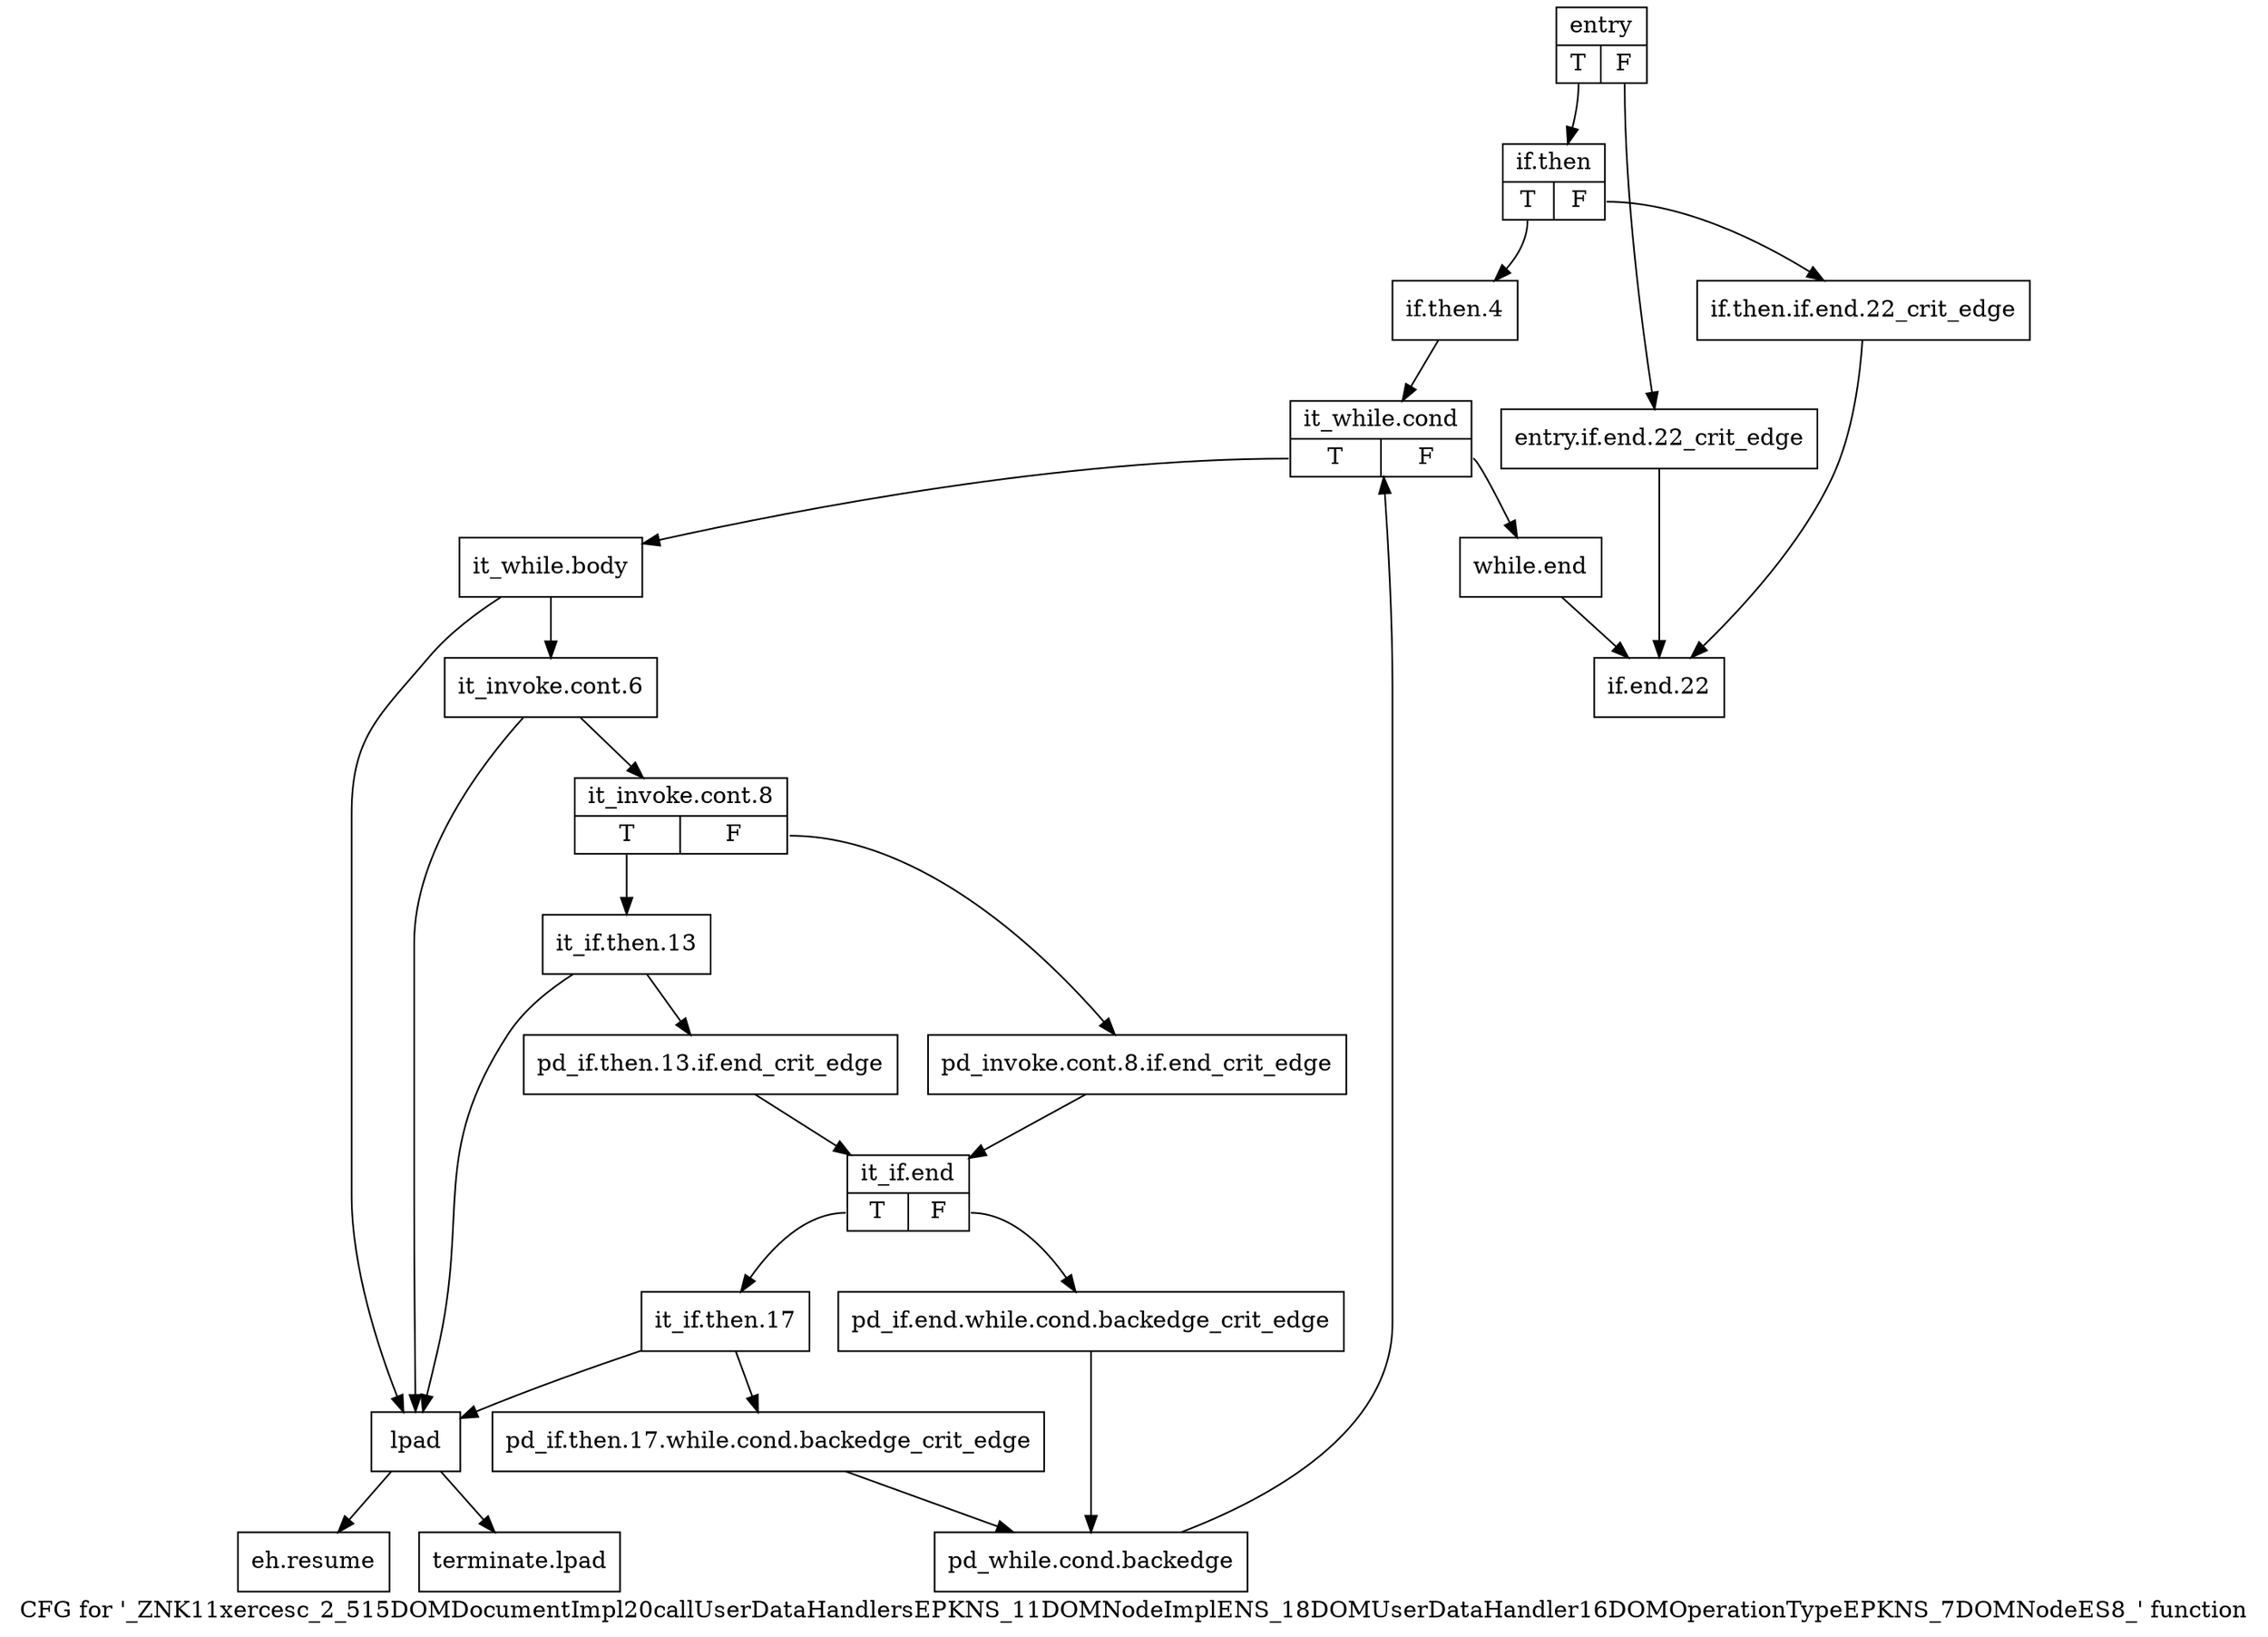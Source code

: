digraph "CFG for '_ZNK11xercesc_2_515DOMDocumentImpl20callUserDataHandlersEPKNS_11DOMNodeImplENS_18DOMUserDataHandler16DOMOperationTypeEPKNS_7DOMNodeES8_' function" {
	label="CFG for '_ZNK11xercesc_2_515DOMDocumentImpl20callUserDataHandlersEPKNS_11DOMNodeImplENS_18DOMUserDataHandler16DOMOperationTypeEPKNS_7DOMNodeES8_' function";

	Node0x298e640 [shape=record,label="{entry|{<s0>T|<s1>F}}"];
	Node0x298e640:s0 -> Node0x29a7fe0;
	Node0x298e640:s1 -> Node0x29a7f90;
	Node0x29a7f90 [shape=record,label="{entry.if.end.22_crit_edge}"];
	Node0x29a7f90 -> Node0x29a8530;
	Node0x29a7fe0 [shape=record,label="{if.then|{<s0>T|<s1>F}}"];
	Node0x29a7fe0:s0 -> Node0x29a8080;
	Node0x29a7fe0:s1 -> Node0x29a8030;
	Node0x29a8030 [shape=record,label="{if.then.if.end.22_crit_edge}"];
	Node0x29a8030 -> Node0x29a8530;
	Node0x29a8080 [shape=record,label="{if.then.4}"];
	Node0x29a8080 -> Node0x29a80d0;
	Node0x29a80d0 [shape=record,label="{it_while.cond|{<s0>T|<s1>F}}"];
	Node0x29a80d0:s0 -> Node0x29a8120;
	Node0x29a80d0:s1 -> Node0x29a84e0;
	Node0x29a8120 [shape=record,label="{it_while.body}"];
	Node0x29a8120 -> Node0x29a8170;
	Node0x29a8120 -> Node0x29a8300;
	Node0x29a8170 [shape=record,label="{it_invoke.cont.6}"];
	Node0x29a8170 -> Node0x29a81c0;
	Node0x29a8170 -> Node0x29a8300;
	Node0x29a81c0 [shape=record,label="{it_invoke.cont.8|{<s0>T|<s1>F}}"];
	Node0x29a81c0:s0 -> Node0x29a8260;
	Node0x29a81c0:s1 -> Node0x29a8210;
	Node0x29a8210 [shape=record,label="{pd_invoke.cont.8.if.end_crit_edge}"];
	Node0x29a8210 -> Node0x29a8350;
	Node0x29a8260 [shape=record,label="{it_if.then.13}"];
	Node0x29a8260 -> Node0x29a82b0;
	Node0x29a8260 -> Node0x29a8300;
	Node0x29a82b0 [shape=record,label="{pd_if.then.13.if.end_crit_edge}"];
	Node0x29a82b0 -> Node0x29a8350;
	Node0x29a8300 [shape=record,label="{lpad}"];
	Node0x29a8300 -> Node0x29a8580;
	Node0x29a8300 -> Node0x29a85d0;
	Node0x29a8350 [shape=record,label="{it_if.end|{<s0>T|<s1>F}}"];
	Node0x29a8350:s0 -> Node0x29a83f0;
	Node0x29a8350:s1 -> Node0x29a83a0;
	Node0x29a83a0 [shape=record,label="{pd_if.end.while.cond.backedge_crit_edge}"];
	Node0x29a83a0 -> Node0x29a8490;
	Node0x29a83f0 [shape=record,label="{it_if.then.17}"];
	Node0x29a83f0 -> Node0x29a8440;
	Node0x29a83f0 -> Node0x29a8300;
	Node0x29a8440 [shape=record,label="{pd_if.then.17.while.cond.backedge_crit_edge}"];
	Node0x29a8440 -> Node0x29a8490;
	Node0x29a8490 [shape=record,label="{pd_while.cond.backedge}"];
	Node0x29a8490 -> Node0x29a80d0;
	Node0x29a84e0 [shape=record,label="{while.end}"];
	Node0x29a84e0 -> Node0x29a8530;
	Node0x29a8530 [shape=record,label="{if.end.22}"];
	Node0x29a8580 [shape=record,label="{eh.resume}"];
	Node0x29a85d0 [shape=record,label="{terminate.lpad}"];
}
